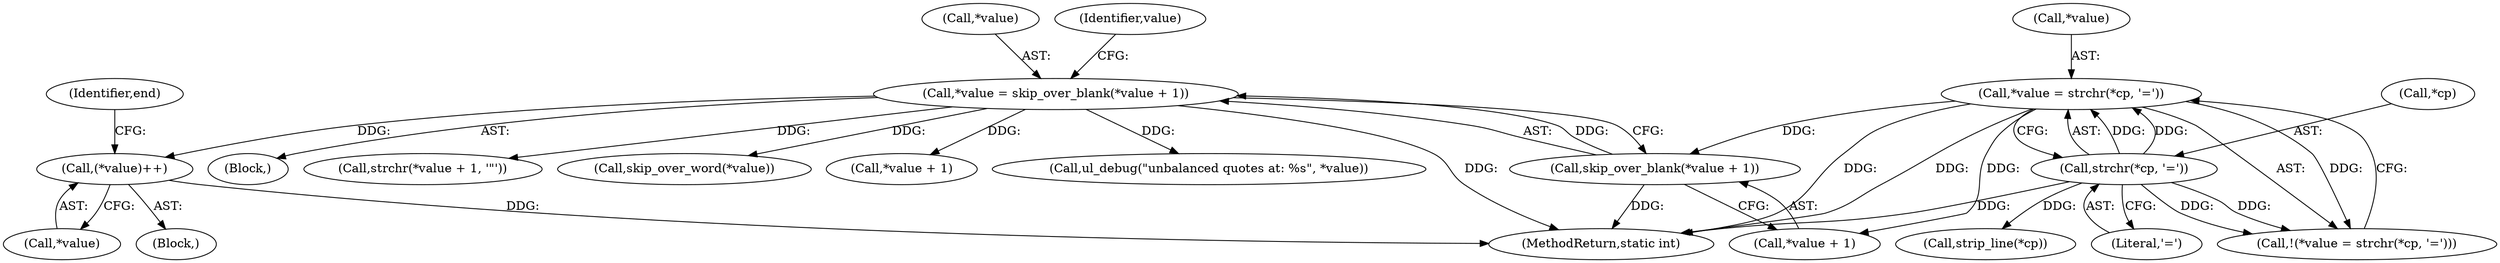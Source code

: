 digraph "0_util-linux_89e90ae7b2826110ea28c1c0eb8e7c56c3907bdc@pointer" {
"1000181" [label="(Call,(*value)++)"];
"1000140" [label="(Call,*value = skip_over_blank(*value + 1))"];
"1000143" [label="(Call,skip_over_blank(*value + 1))"];
"1000120" [label="(Call,*value = strchr(*cp, '='))"];
"1000123" [label="(Call,strchr(*cp, '='))"];
"1000182" [label="(Call,*value)"];
"1000157" [label="(Call,strchr(*value + 1, '\"'))"];
"1000120" [label="(Call,*value = strchr(*cp, '='))"];
"1000144" [label="(Call,*value + 1)"];
"1000194" [label="(Call,skip_over_word(*value))"];
"1000119" [label="(Call,!(*value = strchr(*cp, '=')))"];
"1000124" [label="(Call,*cp)"];
"1000213" [label="(MethodReturn,static int)"];
"1000140" [label="(Call,*value = skip_over_blank(*value + 1))"];
"1000141" [label="(Call,*value)"];
"1000123" [label="(Call,strchr(*cp, '='))"];
"1000186" [label="(Identifier,end)"];
"1000137" [label="(Call,strip_line(*cp))"];
"1000152" [label="(Identifier,value)"];
"1000158" [label="(Call,*value + 1)"];
"1000181" [label="(Call,(*value)++)"];
"1000169" [label="(Call,ul_debug(\"unbalanced quotes at: %s\", *value))"];
"1000154" [label="(Block,)"];
"1000143" [label="(Call,skip_over_blank(*value + 1))"];
"1000126" [label="(Literal,'=')"];
"1000104" [label="(Block,)"];
"1000121" [label="(Call,*value)"];
"1000181" -> "1000154"  [label="AST: "];
"1000181" -> "1000182"  [label="CFG: "];
"1000182" -> "1000181"  [label="AST: "];
"1000186" -> "1000181"  [label="CFG: "];
"1000181" -> "1000213"  [label="DDG: "];
"1000140" -> "1000181"  [label="DDG: "];
"1000140" -> "1000104"  [label="AST: "];
"1000140" -> "1000143"  [label="CFG: "];
"1000141" -> "1000140"  [label="AST: "];
"1000143" -> "1000140"  [label="AST: "];
"1000152" -> "1000140"  [label="CFG: "];
"1000140" -> "1000213"  [label="DDG: "];
"1000143" -> "1000140"  [label="DDG: "];
"1000140" -> "1000157"  [label="DDG: "];
"1000140" -> "1000158"  [label="DDG: "];
"1000140" -> "1000169"  [label="DDG: "];
"1000140" -> "1000194"  [label="DDG: "];
"1000143" -> "1000144"  [label="CFG: "];
"1000144" -> "1000143"  [label="AST: "];
"1000143" -> "1000213"  [label="DDG: "];
"1000120" -> "1000143"  [label="DDG: "];
"1000120" -> "1000119"  [label="AST: "];
"1000120" -> "1000123"  [label="CFG: "];
"1000121" -> "1000120"  [label="AST: "];
"1000123" -> "1000120"  [label="AST: "];
"1000119" -> "1000120"  [label="CFG: "];
"1000120" -> "1000213"  [label="DDG: "];
"1000120" -> "1000213"  [label="DDG: "];
"1000120" -> "1000119"  [label="DDG: "];
"1000123" -> "1000120"  [label="DDG: "];
"1000123" -> "1000120"  [label="DDG: "];
"1000120" -> "1000144"  [label="DDG: "];
"1000123" -> "1000126"  [label="CFG: "];
"1000124" -> "1000123"  [label="AST: "];
"1000126" -> "1000123"  [label="AST: "];
"1000123" -> "1000213"  [label="DDG: "];
"1000123" -> "1000119"  [label="DDG: "];
"1000123" -> "1000119"  [label="DDG: "];
"1000123" -> "1000137"  [label="DDG: "];
}
